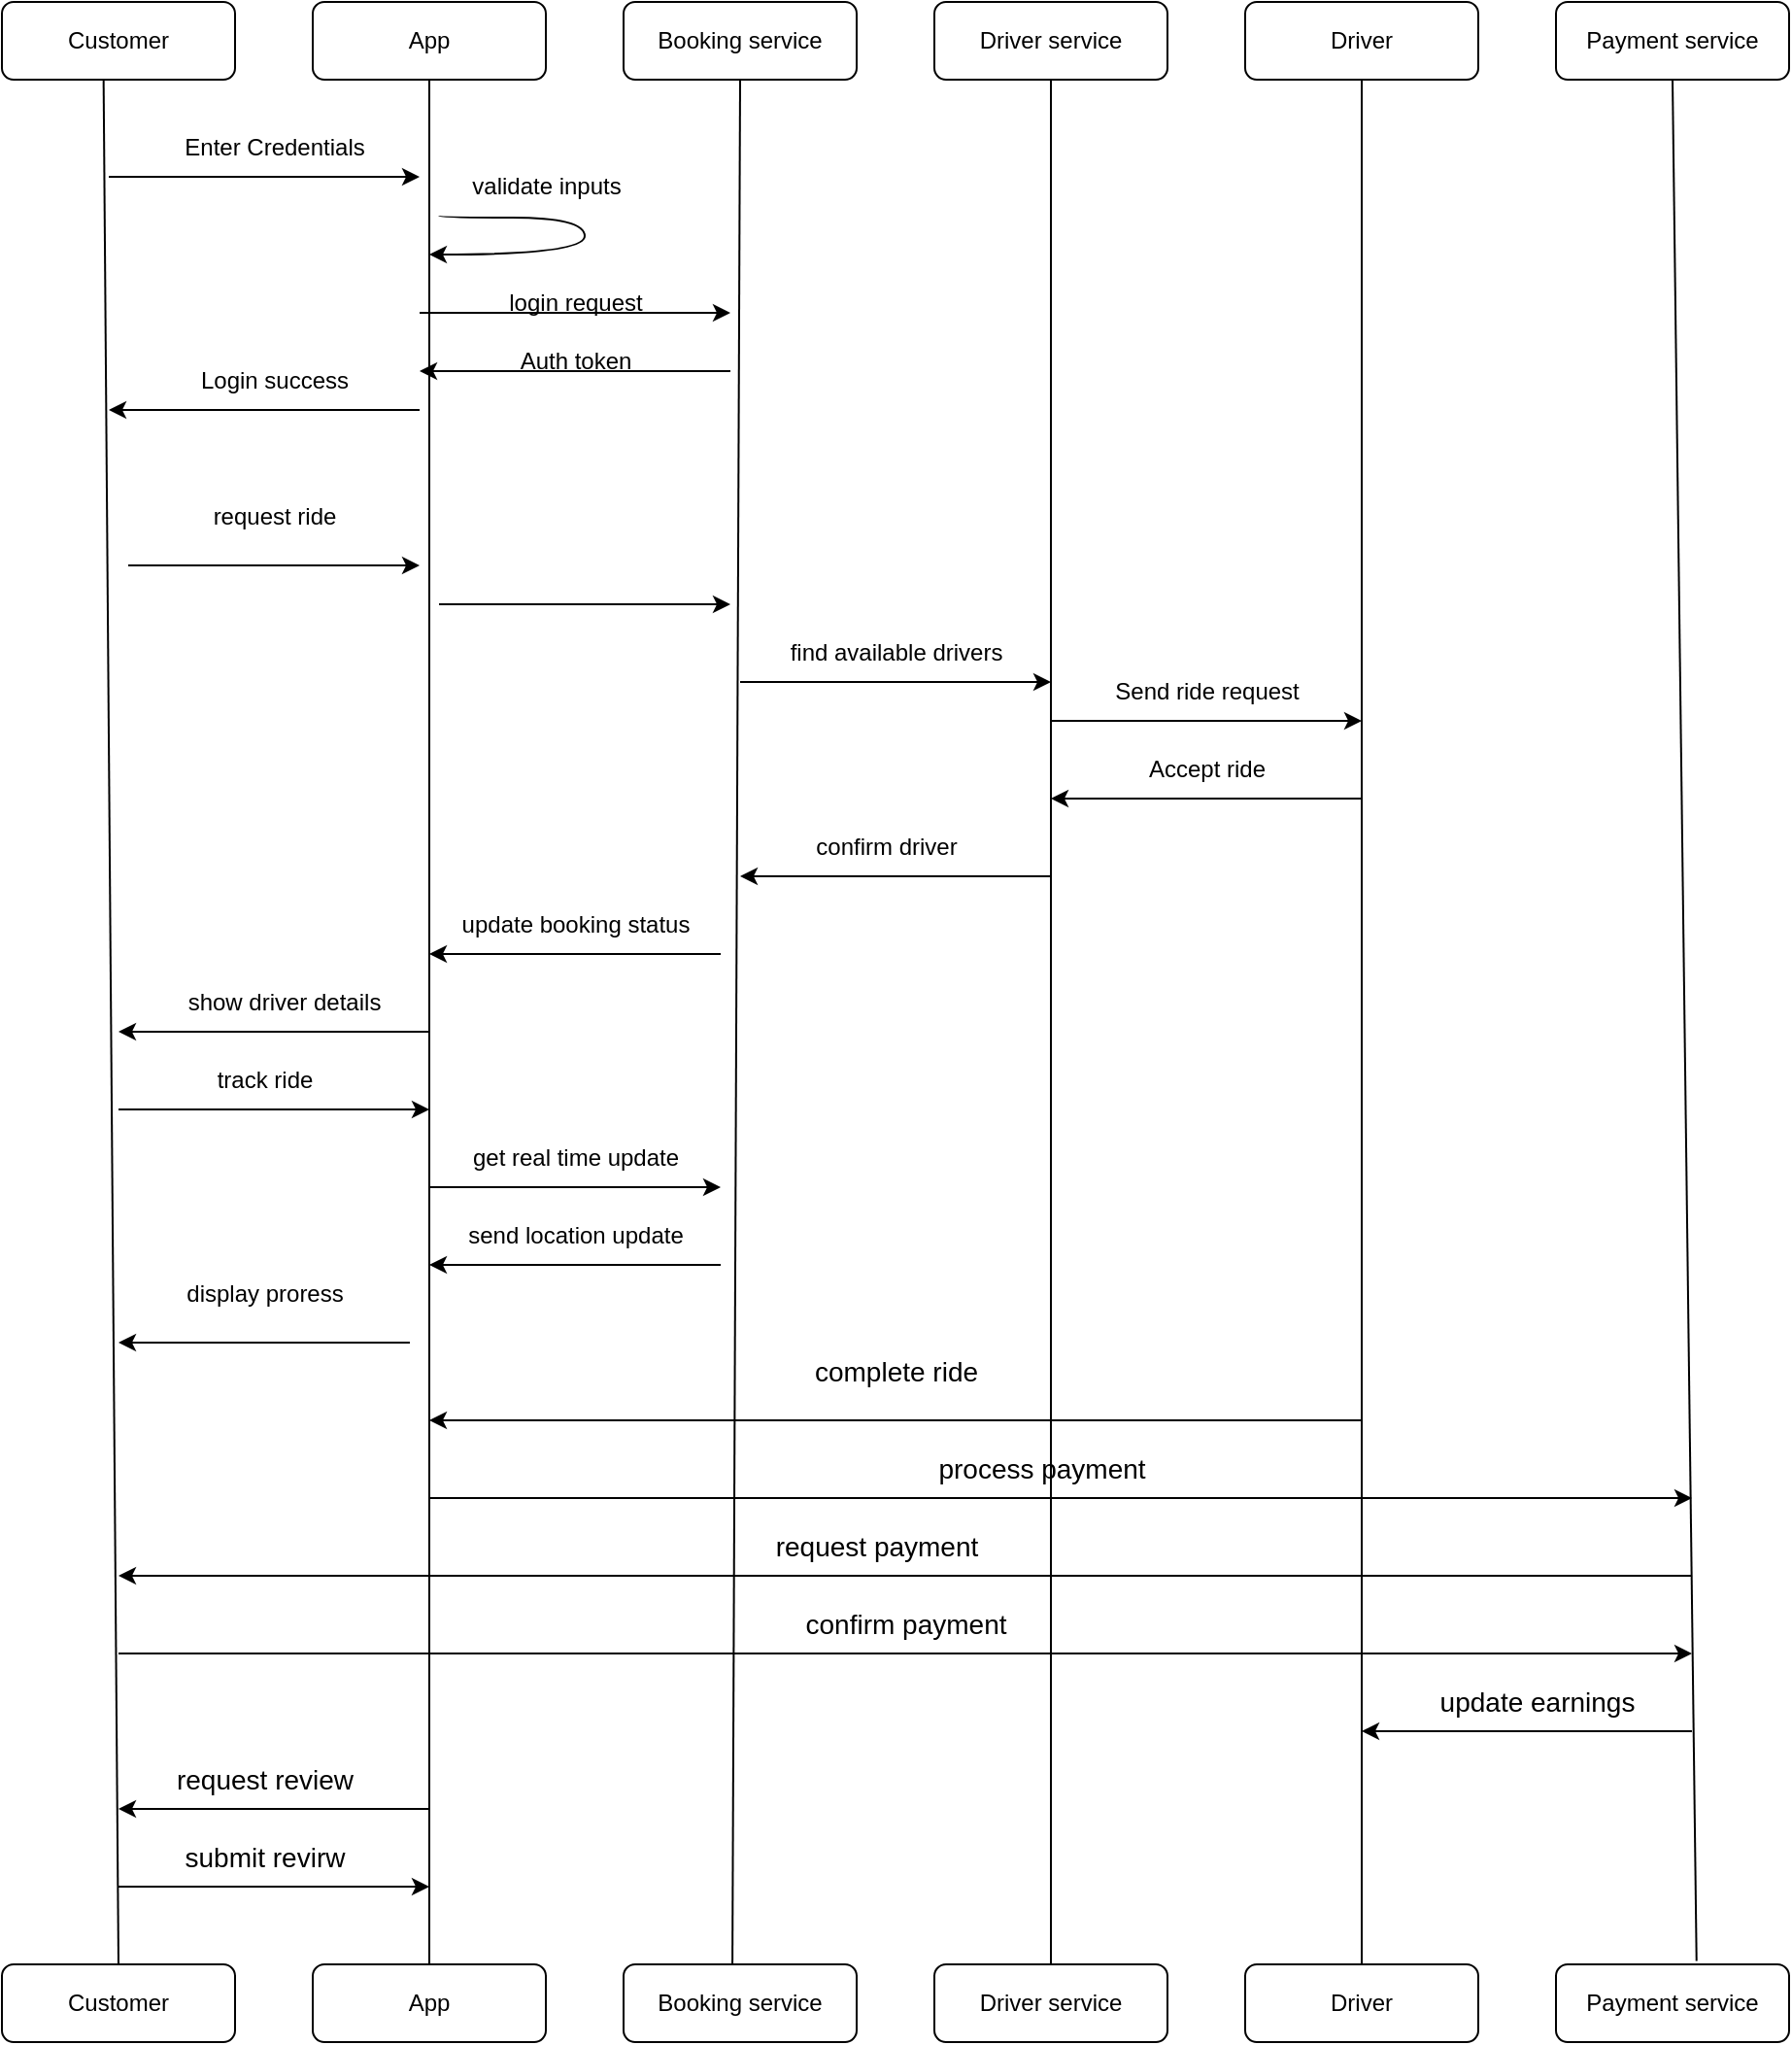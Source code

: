 <mxfile version="26.0.11">
  <diagram name="Page-1" id="2YBvvXClWsGukQMizWep">
    <mxGraphModel dx="974" dy="1507" grid="1" gridSize="10" guides="1" tooltips="1" connect="1" arrows="1" fold="1" page="1" pageScale="1" pageWidth="850" pageHeight="1100" math="0" shadow="0">
      <root>
        <mxCell id="0" />
        <mxCell id="1" parent="0" />
        <mxCell id="C4BJelepMwRIq9ZmiI2F-7" value="" style="group" vertex="1" connectable="0" parent="1">
          <mxGeometry x="40" y="840" width="760" height="40" as="geometry" />
        </mxCell>
        <mxCell id="C4BJelepMwRIq9ZmiI2F-2" value="Customer" style="rounded=1;whiteSpace=wrap;html=1;" vertex="1" parent="C4BJelepMwRIq9ZmiI2F-7">
          <mxGeometry width="120" height="40" as="geometry" />
        </mxCell>
        <mxCell id="C4BJelepMwRIq9ZmiI2F-3" value="App" style="rounded=1;whiteSpace=wrap;html=1;" vertex="1" parent="C4BJelepMwRIq9ZmiI2F-7">
          <mxGeometry x="160" width="120" height="40" as="geometry" />
        </mxCell>
        <mxCell id="C4BJelepMwRIq9ZmiI2F-4" value="Booking service" style="rounded=1;whiteSpace=wrap;html=1;" vertex="1" parent="C4BJelepMwRIq9ZmiI2F-7">
          <mxGeometry x="320" width="120" height="40" as="geometry" />
        </mxCell>
        <mxCell id="C4BJelepMwRIq9ZmiI2F-5" value="Driver service" style="rounded=1;whiteSpace=wrap;html=1;" vertex="1" parent="C4BJelepMwRIq9ZmiI2F-7">
          <mxGeometry x="480" width="120" height="40" as="geometry" />
        </mxCell>
        <mxCell id="C4BJelepMwRIq9ZmiI2F-6" value="Driver" style="rounded=1;whiteSpace=wrap;html=1;" vertex="1" parent="C4BJelepMwRIq9ZmiI2F-7">
          <mxGeometry x="640" width="120" height="40" as="geometry" />
        </mxCell>
        <mxCell id="C4BJelepMwRIq9ZmiI2F-14" value="" style="endArrow=none;html=1;rounded=0;entryX=0.436;entryY=0.975;entryDx=0;entryDy=0;entryPerimeter=0;exitX=0.5;exitY=0;exitDx=0;exitDy=0;" edge="1" parent="1" source="C4BJelepMwRIq9ZmiI2F-2" target="C4BJelepMwRIq9ZmiI2F-9">
          <mxGeometry width="50" height="50" relative="1" as="geometry">
            <mxPoint x="100" y="640" as="sourcePoint" />
            <mxPoint x="260" y="320" as="targetPoint" />
          </mxGeometry>
        </mxCell>
        <mxCell id="C4BJelepMwRIq9ZmiI2F-15" value="" style="endArrow=none;html=1;rounded=0;entryX=0.5;entryY=1;entryDx=0;entryDy=0;exitX=0.5;exitY=0;exitDx=0;exitDy=0;" edge="1" parent="1" source="C4BJelepMwRIq9ZmiI2F-3" target="C4BJelepMwRIq9ZmiI2F-10">
          <mxGeometry width="50" height="50" relative="1" as="geometry">
            <mxPoint x="268" y="641" as="sourcePoint" />
            <mxPoint x="260" y="90" as="targetPoint" />
          </mxGeometry>
        </mxCell>
        <mxCell id="C4BJelepMwRIq9ZmiI2F-16" value="" style="endArrow=none;html=1;rounded=0;entryX=0.5;entryY=1;entryDx=0;entryDy=0;exitX=0.467;exitY=0;exitDx=0;exitDy=0;exitPerimeter=0;" edge="1" parent="1" source="C4BJelepMwRIq9ZmiI2F-4" target="C4BJelepMwRIq9ZmiI2F-11">
          <mxGeometry width="50" height="50" relative="1" as="geometry">
            <mxPoint x="424" y="640" as="sourcePoint" />
            <mxPoint x="416" y="89" as="targetPoint" />
          </mxGeometry>
        </mxCell>
        <mxCell id="C4BJelepMwRIq9ZmiI2F-17" value="" style="endArrow=none;html=1;rounded=0;exitX=0.5;exitY=0;exitDx=0;exitDy=0;entryX=0.5;entryY=1;entryDx=0;entryDy=0;" edge="1" parent="1" source="C4BJelepMwRIq9ZmiI2F-5" target="C4BJelepMwRIq9ZmiI2F-12">
          <mxGeometry width="50" height="50" relative="1" as="geometry">
            <mxPoint x="580" y="760" as="sourcePoint" />
            <mxPoint x="580" y="-120" as="targetPoint" />
          </mxGeometry>
        </mxCell>
        <mxCell id="C4BJelepMwRIq9ZmiI2F-18" value="" style="endArrow=none;html=1;rounded=0;entryX=0.5;entryY=1;entryDx=0;entryDy=0;" edge="1" parent="1" target="C4BJelepMwRIq9ZmiI2F-13">
          <mxGeometry width="50" height="50" relative="1" as="geometry">
            <mxPoint x="740" y="840" as="sourcePoint" />
            <mxPoint x="740" y="90" as="targetPoint" />
          </mxGeometry>
        </mxCell>
        <mxCell id="C4BJelepMwRIq9ZmiI2F-20" value="" style="endArrow=classic;html=1;rounded=0;" edge="1" parent="1">
          <mxGeometry width="50" height="50" relative="1" as="geometry">
            <mxPoint x="105" y="120" as="sourcePoint" />
            <mxPoint x="255" y="120" as="targetPoint" />
          </mxGeometry>
        </mxCell>
        <mxCell id="C4BJelepMwRIq9ZmiI2F-21" value="" style="endArrow=classic;html=1;rounded=0;" edge="1" parent="1">
          <mxGeometry width="50" height="50" relative="1" as="geometry">
            <mxPoint x="420" y="180" as="sourcePoint" />
            <mxPoint x="580" y="180" as="targetPoint" />
          </mxGeometry>
        </mxCell>
        <mxCell id="C4BJelepMwRIq9ZmiI2F-22" value="" style="endArrow=classic;html=1;rounded=0;" edge="1" parent="1">
          <mxGeometry width="50" height="50" relative="1" as="geometry">
            <mxPoint x="580" y="200" as="sourcePoint" />
            <mxPoint x="740" y="200" as="targetPoint" />
          </mxGeometry>
        </mxCell>
        <mxCell id="C4BJelepMwRIq9ZmiI2F-23" value="" style="endArrow=classic;html=1;rounded=0;" edge="1" parent="1">
          <mxGeometry width="50" height="50" relative="1" as="geometry">
            <mxPoint x="740" y="240" as="sourcePoint" />
            <mxPoint x="580" y="240" as="targetPoint" />
          </mxGeometry>
        </mxCell>
        <mxCell id="C4BJelepMwRIq9ZmiI2F-24" value="" style="endArrow=classic;html=1;rounded=0;" edge="1" parent="1">
          <mxGeometry width="50" height="50" relative="1" as="geometry">
            <mxPoint x="580" y="280" as="sourcePoint" />
            <mxPoint x="420" y="280" as="targetPoint" />
          </mxGeometry>
        </mxCell>
        <mxCell id="C4BJelepMwRIq9ZmiI2F-25" value="" style="endArrow=classic;html=1;rounded=0;" edge="1" parent="1">
          <mxGeometry width="50" height="50" relative="1" as="geometry">
            <mxPoint x="410" y="320" as="sourcePoint" />
            <mxPoint x="260" y="320" as="targetPoint" />
          </mxGeometry>
        </mxCell>
        <mxCell id="C4BJelepMwRIq9ZmiI2F-26" value="" style="endArrow=classic;html=1;rounded=0;" edge="1" parent="1">
          <mxGeometry width="50" height="50" relative="1" as="geometry">
            <mxPoint x="260" y="360" as="sourcePoint" />
            <mxPoint x="100" y="360" as="targetPoint" />
          </mxGeometry>
        </mxCell>
        <mxCell id="C4BJelepMwRIq9ZmiI2F-27" value="" style="endArrow=classic;html=1;rounded=0;" edge="1" parent="1">
          <mxGeometry width="50" height="50" relative="1" as="geometry">
            <mxPoint x="100" y="400" as="sourcePoint" />
            <mxPoint x="260" y="400" as="targetPoint" />
          </mxGeometry>
        </mxCell>
        <mxCell id="C4BJelepMwRIq9ZmiI2F-28" value="" style="endArrow=classic;html=1;rounded=0;" edge="1" parent="1">
          <mxGeometry width="50" height="50" relative="1" as="geometry">
            <mxPoint x="260" y="440" as="sourcePoint" />
            <mxPoint x="410" y="440" as="targetPoint" />
          </mxGeometry>
        </mxCell>
        <mxCell id="C4BJelepMwRIq9ZmiI2F-29" value="" style="endArrow=classic;html=1;rounded=0;" edge="1" parent="1">
          <mxGeometry width="50" height="50" relative="1" as="geometry">
            <mxPoint x="410" y="480" as="sourcePoint" />
            <mxPoint x="260" y="480" as="targetPoint" />
          </mxGeometry>
        </mxCell>
        <mxCell id="C4BJelepMwRIq9ZmiI2F-30" value="" style="endArrow=classic;html=1;rounded=0;" edge="1" parent="1">
          <mxGeometry width="50" height="50" relative="1" as="geometry">
            <mxPoint x="250" y="520" as="sourcePoint" />
            <mxPoint x="100" y="520" as="targetPoint" />
          </mxGeometry>
        </mxCell>
        <mxCell id="C4BJelepMwRIq9ZmiI2F-31" value="" style="endArrow=classic;html=1;rounded=0;" edge="1" parent="1">
          <mxGeometry width="50" height="50" relative="1" as="geometry">
            <mxPoint x="740" y="560" as="sourcePoint" />
            <mxPoint x="260" y="560" as="targetPoint" />
          </mxGeometry>
        </mxCell>
        <mxCell id="C4BJelepMwRIq9ZmiI2F-32" value="" style="endArrow=classic;html=1;rounded=0;" edge="1" parent="1">
          <mxGeometry width="50" height="50" relative="1" as="geometry">
            <mxPoint x="260" y="600" as="sourcePoint" />
            <mxPoint x="910" y="600" as="targetPoint" />
          </mxGeometry>
        </mxCell>
        <mxCell id="C4BJelepMwRIq9ZmiI2F-33" value="" style="endArrow=classic;html=1;rounded=0;" edge="1" parent="1">
          <mxGeometry width="50" height="50" relative="1" as="geometry">
            <mxPoint x="910" y="640" as="sourcePoint" />
            <mxPoint x="100" y="640" as="targetPoint" />
          </mxGeometry>
        </mxCell>
        <mxCell id="C4BJelepMwRIq9ZmiI2F-41" value="Payment service" style="rounded=1;whiteSpace=wrap;html=1;" vertex="1" parent="1">
          <mxGeometry x="840" y="840" width="120" height="40" as="geometry" />
        </mxCell>
        <mxCell id="C4BJelepMwRIq9ZmiI2F-42" value="" style="endArrow=none;html=1;rounded=0;entryX=0.5;entryY=1;entryDx=0;entryDy=0;exitX=0.603;exitY=-0.045;exitDx=0;exitDy=0;exitPerimeter=0;" edge="1" parent="1" source="C4BJelepMwRIq9ZmiI2F-41" target="C4BJelepMwRIq9ZmiI2F-34">
          <mxGeometry width="50" height="50" relative="1" as="geometry">
            <mxPoint x="910" y="720" as="sourcePoint" />
            <mxPoint x="640" y="410" as="targetPoint" />
          </mxGeometry>
        </mxCell>
        <mxCell id="C4BJelepMwRIq9ZmiI2F-43" value="" style="endArrow=classic;html=1;rounded=0;" edge="1" parent="1">
          <mxGeometry width="50" height="50" relative="1" as="geometry">
            <mxPoint x="100" y="680" as="sourcePoint" />
            <mxPoint x="910" y="680" as="targetPoint" />
          </mxGeometry>
        </mxCell>
        <mxCell id="C4BJelepMwRIq9ZmiI2F-45" value="" style="endArrow=classic;html=1;rounded=0;" edge="1" parent="1">
          <mxGeometry width="50" height="50" relative="1" as="geometry">
            <mxPoint x="910" y="720" as="sourcePoint" />
            <mxPoint x="740" y="720" as="targetPoint" />
          </mxGeometry>
        </mxCell>
        <mxCell id="C4BJelepMwRIq9ZmiI2F-46" value="" style="endArrow=classic;html=1;rounded=0;" edge="1" parent="1">
          <mxGeometry width="50" height="50" relative="1" as="geometry">
            <mxPoint x="260" y="760" as="sourcePoint" />
            <mxPoint x="100" y="760" as="targetPoint" />
          </mxGeometry>
        </mxCell>
        <mxCell id="C4BJelepMwRIq9ZmiI2F-47" value="" style="endArrow=classic;html=1;rounded=0;" edge="1" parent="1">
          <mxGeometry width="50" height="50" relative="1" as="geometry">
            <mxPoint x="100" y="800" as="sourcePoint" />
            <mxPoint x="260" y="800" as="targetPoint" />
          </mxGeometry>
        </mxCell>
        <mxCell id="C4BJelepMwRIq9ZmiI2F-48" value="&lt;font style=&quot;font-size: 14px;&quot;&gt;submit revirw&lt;/font&gt;" style="text;html=1;align=center;verticalAlign=middle;resizable=0;points=[];autosize=1;strokeColor=none;fillColor=none;" vertex="1" parent="1">
          <mxGeometry x="120" y="770" width="110" height="30" as="geometry" />
        </mxCell>
        <mxCell id="C4BJelepMwRIq9ZmiI2F-50" value="&lt;font style=&quot;font-size: 14px;&quot;&gt;request review&lt;/font&gt;" style="text;html=1;align=center;verticalAlign=middle;resizable=0;points=[];autosize=1;strokeColor=none;fillColor=none;" vertex="1" parent="1">
          <mxGeometry x="120" y="730" width="110" height="30" as="geometry" />
        </mxCell>
        <mxCell id="C4BJelepMwRIq9ZmiI2F-51" value="&lt;font style=&quot;font-size: 14px;&quot;&gt;update earnings&lt;/font&gt;" style="text;html=1;align=center;verticalAlign=middle;resizable=0;points=[];autosize=1;strokeColor=none;fillColor=none;" vertex="1" parent="1">
          <mxGeometry x="770" y="690" width="120" height="30" as="geometry" />
        </mxCell>
        <mxCell id="C4BJelepMwRIq9ZmiI2F-53" value="&lt;font style=&quot;font-size: 14px;&quot;&gt;confirm payment&lt;/font&gt;" style="text;html=1;align=center;verticalAlign=middle;resizable=0;points=[];autosize=1;strokeColor=none;fillColor=none;" vertex="1" parent="1">
          <mxGeometry x="440" y="650" width="130" height="30" as="geometry" />
        </mxCell>
        <mxCell id="C4BJelepMwRIq9ZmiI2F-54" value="&lt;font style=&quot;font-size: 14px;&quot;&gt;request payment&lt;/font&gt;" style="text;html=1;align=center;verticalAlign=middle;resizable=0;points=[];autosize=1;strokeColor=none;fillColor=none;" vertex="1" parent="1">
          <mxGeometry x="425" y="610" width="130" height="30" as="geometry" />
        </mxCell>
        <mxCell id="C4BJelepMwRIq9ZmiI2F-55" value="&lt;font style=&quot;font-size: 14px;&quot;&gt;process payment&lt;/font&gt;" style="text;html=1;align=center;verticalAlign=middle;resizable=0;points=[];autosize=1;strokeColor=none;fillColor=none;" vertex="1" parent="1">
          <mxGeometry x="510" y="570" width="130" height="30" as="geometry" />
        </mxCell>
        <mxCell id="C4BJelepMwRIq9ZmiI2F-57" value="&lt;font style=&quot;font-size: 14px;&quot;&gt;complete ride&lt;/font&gt;" style="text;html=1;align=center;verticalAlign=middle;resizable=0;points=[];autosize=1;strokeColor=none;fillColor=none;" vertex="1" parent="1">
          <mxGeometry x="445" y="520" width="110" height="30" as="geometry" />
        </mxCell>
        <mxCell id="C4BJelepMwRIq9ZmiI2F-58" value="display proress" style="text;html=1;align=center;verticalAlign=middle;resizable=0;points=[];autosize=1;strokeColor=none;fillColor=none;" vertex="1" parent="1">
          <mxGeometry x="125" y="480" width="100" height="30" as="geometry" />
        </mxCell>
        <mxCell id="C4BJelepMwRIq9ZmiI2F-59" value="send location update" style="text;html=1;align=center;verticalAlign=middle;resizable=0;points=[];autosize=1;strokeColor=none;fillColor=none;" vertex="1" parent="1">
          <mxGeometry x="270" y="450" width="130" height="30" as="geometry" />
        </mxCell>
        <mxCell id="C4BJelepMwRIq9ZmiI2F-60" value="get real time update" style="text;html=1;align=center;verticalAlign=middle;resizable=0;points=[];autosize=1;strokeColor=none;fillColor=none;" vertex="1" parent="1">
          <mxGeometry x="270" y="410" width="130" height="30" as="geometry" />
        </mxCell>
        <mxCell id="C4BJelepMwRIq9ZmiI2F-61" value="track ride" style="text;html=1;align=center;verticalAlign=middle;resizable=0;points=[];autosize=1;strokeColor=none;fillColor=none;" vertex="1" parent="1">
          <mxGeometry x="140" y="370" width="70" height="30" as="geometry" />
        </mxCell>
        <mxCell id="C4BJelepMwRIq9ZmiI2F-62" value="show driver details" style="text;html=1;align=center;verticalAlign=middle;resizable=0;points=[];autosize=1;strokeColor=none;fillColor=none;" vertex="1" parent="1">
          <mxGeometry x="125" y="330" width="120" height="30" as="geometry" />
        </mxCell>
        <mxCell id="C4BJelepMwRIq9ZmiI2F-63" value="update booking status" style="text;html=1;align=center;verticalAlign=middle;resizable=0;points=[];autosize=1;strokeColor=none;fillColor=none;" vertex="1" parent="1">
          <mxGeometry x="265" y="290" width="140" height="30" as="geometry" />
        </mxCell>
        <mxCell id="C4BJelepMwRIq9ZmiI2F-64" value="confirm driver" style="text;html=1;align=center;verticalAlign=middle;resizable=0;points=[];autosize=1;strokeColor=none;fillColor=none;" vertex="1" parent="1">
          <mxGeometry x="445" y="250" width="100" height="30" as="geometry" />
        </mxCell>
        <mxCell id="C4BJelepMwRIq9ZmiI2F-65" value="Accept ride" style="text;html=1;align=center;verticalAlign=middle;resizable=0;points=[];autosize=1;strokeColor=none;fillColor=none;" vertex="1" parent="1">
          <mxGeometry x="620" y="210" width="80" height="30" as="geometry" />
        </mxCell>
        <mxCell id="C4BJelepMwRIq9ZmiI2F-66" value="Send ride request" style="text;html=1;align=center;verticalAlign=middle;resizable=0;points=[];autosize=1;strokeColor=none;fillColor=none;" vertex="1" parent="1">
          <mxGeometry x="600" y="170" width="120" height="30" as="geometry" />
        </mxCell>
        <mxCell id="C4BJelepMwRIq9ZmiI2F-69" value="request ride" style="text;html=1;align=center;verticalAlign=middle;resizable=0;points=[];autosize=1;strokeColor=none;fillColor=none;" vertex="1" parent="1">
          <mxGeometry x="135" y="80" width="90" height="30" as="geometry" />
        </mxCell>
        <mxCell id="C4BJelepMwRIq9ZmiI2F-70" value="find available drivers" style="text;html=1;align=center;verticalAlign=middle;resizable=0;points=[];autosize=1;strokeColor=none;fillColor=none;" vertex="1" parent="1">
          <mxGeometry x="435" y="150" width="130" height="30" as="geometry" />
        </mxCell>
        <mxCell id="C4BJelepMwRIq9ZmiI2F-71" value="" style="group" vertex="1" connectable="0" parent="1">
          <mxGeometry x="40" y="-170" width="920" height="40" as="geometry" />
        </mxCell>
        <mxCell id="C4BJelepMwRIq9ZmiI2F-8" value="" style="group" vertex="1" connectable="0" parent="C4BJelepMwRIq9ZmiI2F-71">
          <mxGeometry width="760" height="40" as="geometry" />
        </mxCell>
        <mxCell id="C4BJelepMwRIq9ZmiI2F-9" value="Customer" style="rounded=1;whiteSpace=wrap;html=1;" vertex="1" parent="C4BJelepMwRIq9ZmiI2F-8">
          <mxGeometry width="120" height="40" as="geometry" />
        </mxCell>
        <mxCell id="C4BJelepMwRIq9ZmiI2F-10" value="App" style="rounded=1;whiteSpace=wrap;html=1;" vertex="1" parent="C4BJelepMwRIq9ZmiI2F-8">
          <mxGeometry x="160" width="120" height="40" as="geometry" />
        </mxCell>
        <mxCell id="C4BJelepMwRIq9ZmiI2F-11" value="Booking service" style="rounded=1;whiteSpace=wrap;html=1;" vertex="1" parent="C4BJelepMwRIq9ZmiI2F-8">
          <mxGeometry x="320" width="120" height="40" as="geometry" />
        </mxCell>
        <mxCell id="C4BJelepMwRIq9ZmiI2F-12" value="Driver service" style="rounded=1;whiteSpace=wrap;html=1;" vertex="1" parent="C4BJelepMwRIq9ZmiI2F-8">
          <mxGeometry x="480" width="120" height="40" as="geometry" />
        </mxCell>
        <mxCell id="C4BJelepMwRIq9ZmiI2F-13" value="Driver" style="rounded=1;whiteSpace=wrap;html=1;" vertex="1" parent="C4BJelepMwRIq9ZmiI2F-8">
          <mxGeometry x="640" width="120" height="40" as="geometry" />
        </mxCell>
        <mxCell id="C4BJelepMwRIq9ZmiI2F-34" value="Payment service" style="rounded=1;whiteSpace=wrap;html=1;" vertex="1" parent="C4BJelepMwRIq9ZmiI2F-71">
          <mxGeometry x="800" width="120" height="40" as="geometry" />
        </mxCell>
        <mxCell id="C4BJelepMwRIq9ZmiI2F-72" value="" style="endArrow=classic;html=1;rounded=0;" edge="1" parent="1">
          <mxGeometry width="50" height="50" relative="1" as="geometry">
            <mxPoint x="95" y="-80" as="sourcePoint" />
            <mxPoint x="255" y="-80" as="targetPoint" />
          </mxGeometry>
        </mxCell>
        <mxCell id="C4BJelepMwRIq9ZmiI2F-73" value="" style="endArrow=classic;html=1;rounded=0;" edge="1" parent="1">
          <mxGeometry width="50" height="50" relative="1" as="geometry">
            <mxPoint x="255" y="-10" as="sourcePoint" />
            <mxPoint x="415" y="-10" as="targetPoint" />
          </mxGeometry>
        </mxCell>
        <mxCell id="C4BJelepMwRIq9ZmiI2F-74" value="" style="endArrow=classic;html=1;rounded=0;" edge="1" parent="1">
          <mxGeometry width="50" height="50" relative="1" as="geometry">
            <mxPoint x="415" y="20" as="sourcePoint" />
            <mxPoint x="255" y="20" as="targetPoint" />
          </mxGeometry>
        </mxCell>
        <mxCell id="C4BJelepMwRIq9ZmiI2F-75" value="" style="endArrow=classic;html=1;rounded=0;" edge="1" parent="1">
          <mxGeometry width="50" height="50" relative="1" as="geometry">
            <mxPoint x="255" y="40" as="sourcePoint" />
            <mxPoint x="95" y="40" as="targetPoint" />
          </mxGeometry>
        </mxCell>
        <mxCell id="C4BJelepMwRIq9ZmiI2F-76" value="" style="endArrow=classic;html=1;rounded=0;" edge="1" parent="1">
          <mxGeometry width="50" height="50" relative="1" as="geometry">
            <mxPoint x="265" y="140" as="sourcePoint" />
            <mxPoint x="415" y="140" as="targetPoint" />
          </mxGeometry>
        </mxCell>
        <mxCell id="C4BJelepMwRIq9ZmiI2F-77" value="Enter Credentials" style="text;html=1;align=center;verticalAlign=middle;resizable=0;points=[];autosize=1;strokeColor=none;fillColor=none;" vertex="1" parent="1">
          <mxGeometry x="120" y="-110" width="120" height="30" as="geometry" />
        </mxCell>
        <mxCell id="C4BJelepMwRIq9ZmiI2F-78" value="validate inputs" style="text;html=1;align=center;verticalAlign=middle;resizable=0;points=[];autosize=1;strokeColor=none;fillColor=none;" vertex="1" parent="1">
          <mxGeometry x="270" y="-90" width="100" height="30" as="geometry" />
        </mxCell>
        <mxCell id="C4BJelepMwRIq9ZmiI2F-79" value="" style="endArrow=classic;html=1;rounded=0;edgeStyle=orthogonalEdgeStyle;curved=1;" edge="1" parent="1">
          <mxGeometry width="50" height="50" relative="1" as="geometry">
            <mxPoint x="265" y="-60" as="sourcePoint" />
            <mxPoint x="260" y="-40" as="targetPoint" />
            <Array as="points">
              <mxPoint x="340" y="-59" />
              <mxPoint x="340" y="-40" />
            </Array>
          </mxGeometry>
        </mxCell>
        <mxCell id="C4BJelepMwRIq9ZmiI2F-81" value="login request" style="text;html=1;align=center;verticalAlign=middle;resizable=0;points=[];autosize=1;strokeColor=none;fillColor=none;" vertex="1" parent="1">
          <mxGeometry x="290" y="-30" width="90" height="30" as="geometry" />
        </mxCell>
        <mxCell id="C4BJelepMwRIq9ZmiI2F-82" value="Auth token" style="text;html=1;align=center;verticalAlign=middle;resizable=0;points=[];autosize=1;strokeColor=none;fillColor=none;" vertex="1" parent="1">
          <mxGeometry x="295" width="80" height="30" as="geometry" />
        </mxCell>
        <mxCell id="C4BJelepMwRIq9ZmiI2F-83" value="Login success" style="text;html=1;align=center;verticalAlign=middle;resizable=0;points=[];autosize=1;strokeColor=none;fillColor=none;" vertex="1" parent="1">
          <mxGeometry x="130" y="10" width="100" height="30" as="geometry" />
        </mxCell>
      </root>
    </mxGraphModel>
  </diagram>
</mxfile>
